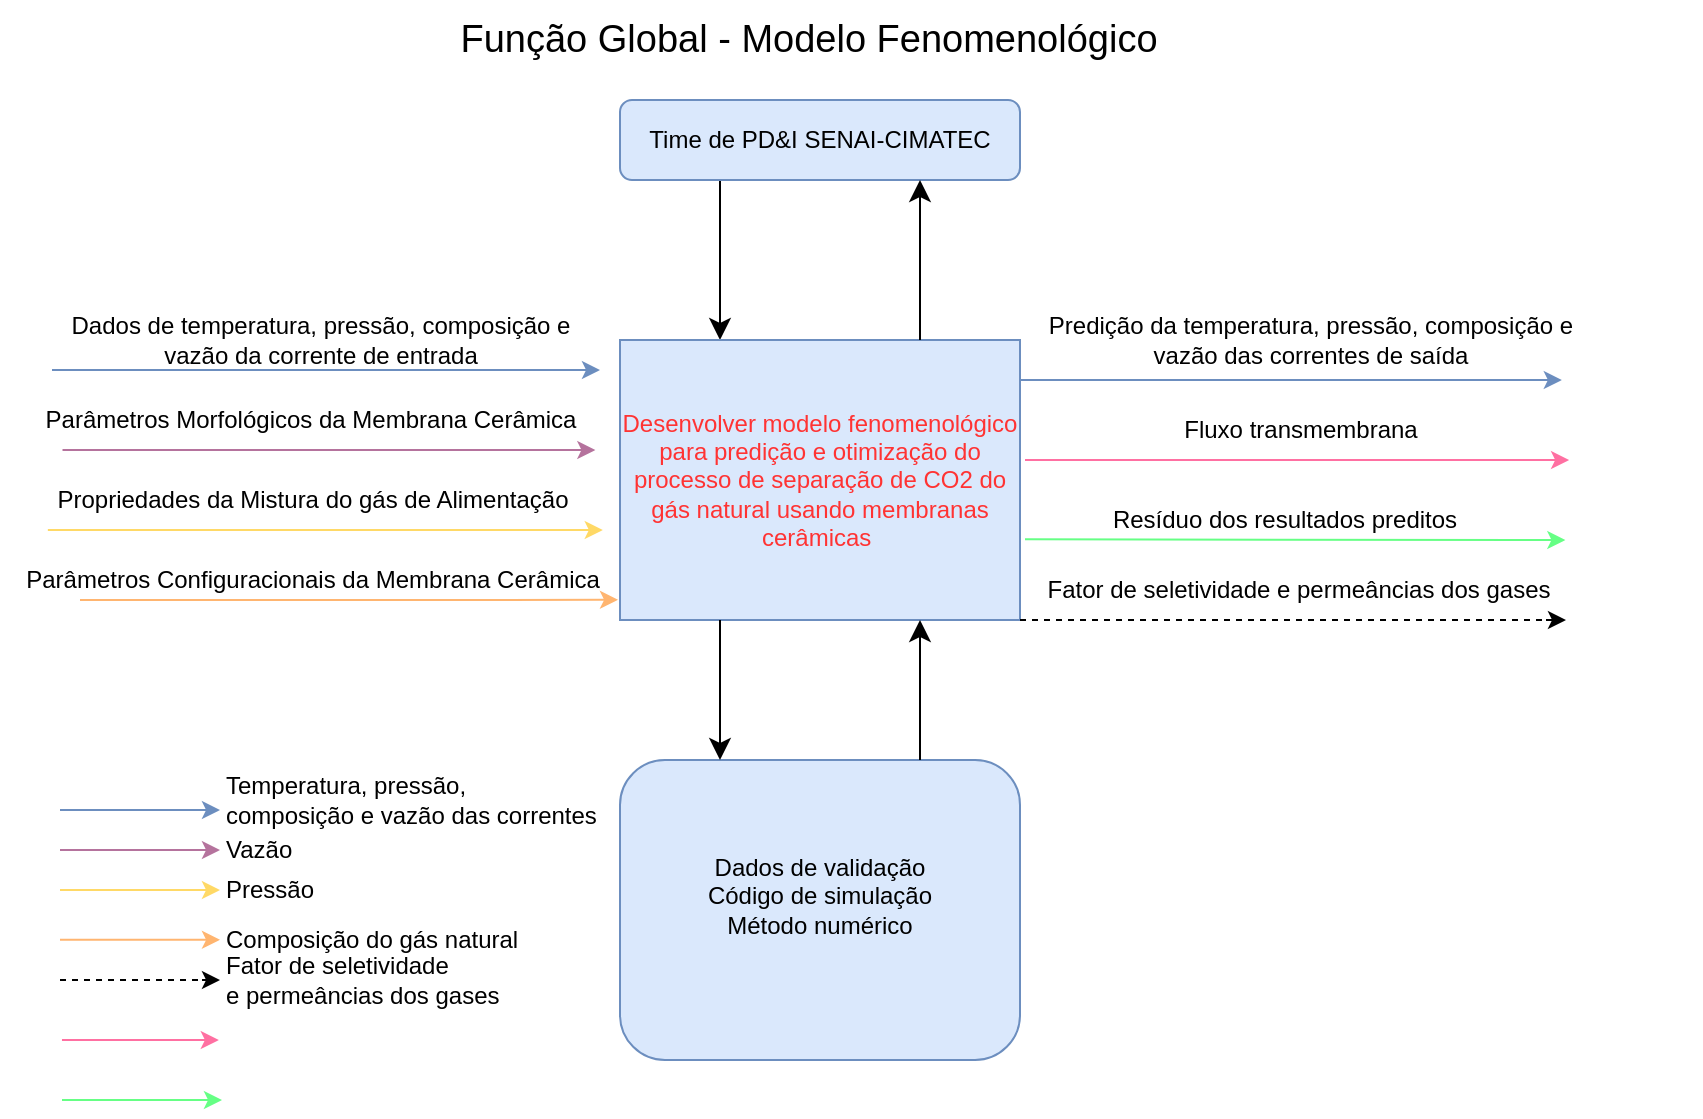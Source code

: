 <mxfile version="21.1.4" type="github">
  <diagram name="Page-1" id="rZvOIUDb-UgiruIImso8">
    <mxGraphModel dx="794" dy="470" grid="1" gridSize="10" guides="1" tooltips="1" connect="1" arrows="1" fold="1" page="1" pageScale="1" pageWidth="850" pageHeight="1100" math="0" shadow="0">
      <root>
        <mxCell id="0" />
        <mxCell id="1" parent="0" />
        <mxCell id="9GcNmrUak-LWxILDc-qs-1" value="" style="rounded=0;html=1;jettySize=auto;orthogonalLoop=1;fontSize=11;endArrow=classic;endFill=1;endSize=8;strokeWidth=1;shadow=0;labelBackgroundColor=none;edgeStyle=orthogonalEdgeStyle;exitX=0.25;exitY=1;exitDx=0;exitDy=0;entryX=0.25;entryY=0;entryDx=0;entryDy=0;" parent="1" source="9GcNmrUak-LWxILDc-qs-2" target="9GcNmrUak-LWxILDc-qs-3" edge="1">
          <mxGeometry relative="1" as="geometry">
            <mxPoint x="350" y="180" as="targetPoint" />
          </mxGeometry>
        </mxCell>
        <mxCell id="9GcNmrUak-LWxILDc-qs-2" value="Time de PD&amp;amp;I SENAI-CIMATEC" style="rounded=1;whiteSpace=wrap;html=1;fontSize=12;glass=0;strokeWidth=1;shadow=0;fillColor=#dae8fc;strokeColor=#6c8ebf;" parent="1" vertex="1">
          <mxGeometry x="320" y="60" width="200" height="40" as="geometry" />
        </mxCell>
        <mxCell id="9GcNmrUak-LWxILDc-qs-3" value="&lt;font color=&quot;#ff3333&quot;&gt;Desenvolver modelo fenomenológico para predição e otimização do processo de separação de CO2 do gás natural usando membranas cerâmicas&amp;nbsp;&lt;/font&gt;" style="rounded=0;whiteSpace=wrap;html=1;fillColor=#dae8fc;strokeColor=#6c8ebf;" parent="1" vertex="1">
          <mxGeometry x="320" y="180" width="200" height="140" as="geometry" />
        </mxCell>
        <mxCell id="9GcNmrUak-LWxILDc-qs-7" value="&lt;div&gt;Dados de validação&lt;/div&gt;&lt;div&gt;Código de simulação&lt;/div&gt;&lt;div&gt;Método numérico&lt;/div&gt;&lt;div&gt;&lt;br&gt;&lt;/div&gt;" style="rounded=1;whiteSpace=wrap;html=1;fontSize=12;glass=0;strokeWidth=1;shadow=0;fillColor=#dae8fc;strokeColor=#6c8ebf;" parent="1" vertex="1">
          <mxGeometry x="320" y="390" width="200" height="150" as="geometry" />
        </mxCell>
        <mxCell id="9GcNmrUak-LWxILDc-qs-8" value="" style="rounded=0;html=1;jettySize=auto;orthogonalLoop=1;fontSize=11;endArrow=classic;endFill=1;endSize=8;strokeWidth=1;shadow=0;labelBackgroundColor=none;edgeStyle=orthogonalEdgeStyle;exitX=0.75;exitY=0;exitDx=0;exitDy=0;entryX=0.75;entryY=1;entryDx=0;entryDy=0;" parent="1" source="9GcNmrUak-LWxILDc-qs-3" target="9GcNmrUak-LWxILDc-qs-2" edge="1">
          <mxGeometry relative="1" as="geometry">
            <mxPoint x="378" y="110" as="sourcePoint" />
            <mxPoint x="378" y="190" as="targetPoint" />
          </mxGeometry>
        </mxCell>
        <mxCell id="9GcNmrUak-LWxILDc-qs-9" value="" style="rounded=0;html=1;jettySize=auto;orthogonalLoop=1;fontSize=11;endArrow=classic;endFill=1;endSize=8;strokeWidth=1;shadow=0;labelBackgroundColor=none;edgeStyle=orthogonalEdgeStyle;exitX=0.25;exitY=1;exitDx=0;exitDy=0;entryX=0.25;entryY=0;entryDx=0;entryDy=0;" parent="1" source="9GcNmrUak-LWxILDc-qs-3" target="9GcNmrUak-LWxILDc-qs-7" edge="1">
          <mxGeometry relative="1" as="geometry">
            <mxPoint x="388" y="120" as="sourcePoint" />
            <mxPoint x="410" y="410" as="targetPoint" />
          </mxGeometry>
        </mxCell>
        <mxCell id="9GcNmrUak-LWxILDc-qs-10" value="" style="rounded=0;html=1;jettySize=auto;orthogonalLoop=1;fontSize=11;endArrow=classic;endFill=1;endSize=8;strokeWidth=1;shadow=0;labelBackgroundColor=none;edgeStyle=orthogonalEdgeStyle;exitX=0.75;exitY=0;exitDx=0;exitDy=0;entryX=0.75;entryY=1;entryDx=0;entryDy=0;" parent="1" source="9GcNmrUak-LWxILDc-qs-7" target="9GcNmrUak-LWxILDc-qs-3" edge="1">
          <mxGeometry relative="1" as="geometry">
            <mxPoint x="398" y="130" as="sourcePoint" />
            <mxPoint x="460" y="400" as="targetPoint" />
          </mxGeometry>
        </mxCell>
        <mxCell id="9GcNmrUak-LWxILDc-qs-26" value="Função Global - Modelo Fenomenológico" style="text;html=1;align=center;verticalAlign=middle;resizable=0;points=[];autosize=1;strokeColor=none;fillColor=none;fontSize=19;" parent="1" vertex="1">
          <mxGeometry x="229" y="10" width="370" height="40" as="geometry" />
        </mxCell>
        <mxCell id="tpiX2UqeTkmQybxUgkPM-10" value="" style="group" parent="1" vertex="1" connectable="0">
          <mxGeometry x="20" y="180" width="300" height="25" as="geometry" />
        </mxCell>
        <mxCell id="9GcNmrUak-LWxILDc-qs-6" style="edgeStyle=orthogonalEdgeStyle;rounded=0;orthogonalLoop=1;jettySize=auto;html=1;fillColor=#9933FF;strokeColor=#6c8ebf;" parent="tpiX2UqeTkmQybxUgkPM-10" edge="1">
          <mxGeometry relative="1" as="geometry">
            <mxPoint x="290" y="15" as="targetPoint" />
            <mxPoint x="16" y="15" as="sourcePoint" />
            <Array as="points">
              <mxPoint x="35" y="15" />
            </Array>
          </mxGeometry>
        </mxCell>
        <mxCell id="tpiX2UqeTkmQybxUgkPM-11" value="" style="group" parent="1" vertex="1" connectable="0">
          <mxGeometry x="60" y="220" width="240.99" height="25" as="geometry" />
        </mxCell>
        <mxCell id="tpiX2UqeTkmQybxUgkPM-1" style="edgeStyle=orthogonalEdgeStyle;rounded=0;orthogonalLoop=1;jettySize=auto;html=1;fillColor=#dae8fc;strokeColor=#B5739D;" parent="tpiX2UqeTkmQybxUgkPM-11" edge="1">
          <mxGeometry relative="1" as="geometry">
            <mxPoint x="247.684" y="15" as="targetPoint" />
            <mxPoint x="-18.744" y="15" as="sourcePoint" />
            <Array as="points">
              <mxPoint x="6.694" y="15" />
            </Array>
          </mxGeometry>
        </mxCell>
        <mxCell id="tpiX2UqeTkmQybxUgkPM-12" value="" style="group" parent="1" vertex="1" connectable="0">
          <mxGeometry x="39.5" y="260" width="270.5" height="25" as="geometry" />
        </mxCell>
        <mxCell id="tpiX2UqeTkmQybxUgkPM-3" style="edgeStyle=orthogonalEdgeStyle;rounded=0;orthogonalLoop=1;jettySize=auto;html=1;fillColor=#dae8fc;strokeColor=#FFD966;" parent="tpiX2UqeTkmQybxUgkPM-12" edge="1">
          <mxGeometry relative="1" as="geometry">
            <mxPoint x="271.899" y="15" as="targetPoint" />
            <mxPoint x="-5.577" y="15" as="sourcePoint" />
            <Array as="points">
              <mxPoint x="20.915" y="15" />
            </Array>
          </mxGeometry>
        </mxCell>
        <mxCell id="tpiX2UqeTkmQybxUgkPM-4" value="Propriedades da Mistura do gás de Alimentação" style="text;html=1;align=center;verticalAlign=middle;resizable=0;points=[];autosize=1;strokeColor=none;fillColor=none;" parent="tpiX2UqeTkmQybxUgkPM-12" vertex="1">
          <mxGeometry x="-13.713" y="-15" width="280" height="30" as="geometry" />
        </mxCell>
        <mxCell id="tpiX2UqeTkmQybxUgkPM-34" value="" style="group" parent="1" vertex="1" connectable="0">
          <mxGeometry x="522.5" y="220" width="277.5" height="25" as="geometry" />
        </mxCell>
        <mxCell id="9GcNmrUak-LWxILDc-qs-19" style="edgeStyle=orthogonalEdgeStyle;rounded=0;orthogonalLoop=1;jettySize=auto;html=1;fillColor=#dae8fc;strokeColor=#ff70a2;" parent="tpiX2UqeTkmQybxUgkPM-34" edge="1">
          <mxGeometry relative="1" as="geometry">
            <mxPoint x="272.059" y="20" as="targetPoint" />
            <mxPoint y="20" as="sourcePoint" />
            <Array as="points">
              <mxPoint x="174.118" y="20" />
              <mxPoint x="174.118" y="20" />
            </Array>
          </mxGeometry>
        </mxCell>
        <mxCell id="tpiX2UqeTkmQybxUgkPM-38" value="" style="group" parent="1" vertex="1" connectable="0">
          <mxGeometry x="520" y="180" width="340" height="60" as="geometry" />
        </mxCell>
        <mxCell id="tpiX2UqeTkmQybxUgkPM-40" style="edgeStyle=orthogonalEdgeStyle;rounded=0;orthogonalLoop=1;jettySize=auto;html=1;fillColor=#dae8fc;strokeColor=#6c8ebf;" parent="tpiX2UqeTkmQybxUgkPM-38" edge="1">
          <mxGeometry relative="1" as="geometry">
            <mxPoint x="270.916" y="20" as="targetPoint" />
            <mxPoint y="20" as="sourcePoint" />
            <Array as="points">
              <mxPoint y="20" />
            </Array>
          </mxGeometry>
        </mxCell>
        <mxCell id="9GcNmrUak-LWxILDc-qs-14" value="Fluxo transmembrana" style="text;html=1;align=center;verticalAlign=middle;resizable=0;points=[];autosize=1;strokeColor=none;fillColor=none;" parent="tpiX2UqeTkmQybxUgkPM-38" vertex="1">
          <mxGeometry x="70" y="30" width="140" height="30" as="geometry" />
        </mxCell>
        <mxCell id="tpiX2UqeTkmQybxUgkPM-41" value="" style="group" parent="1" vertex="1" connectable="0">
          <mxGeometry x="554" y="295" width="256" height="25" as="geometry" />
        </mxCell>
        <mxCell id="tpiX2UqeTkmQybxUgkPM-42" value="Fator de seletividade e permeâncias dos gases" style="text;html=1;align=center;verticalAlign=middle;resizable=0;points=[];autosize=1;strokeColor=none;fillColor=none;" parent="tpiX2UqeTkmQybxUgkPM-41" vertex="1">
          <mxGeometry x="-30.199" y="-5" width="270" height="30" as="geometry" />
        </mxCell>
        <mxCell id="tpiX2UqeTkmQybxUgkPM-79" value="&lt;div align=&quot;left&quot;&gt;Vazão&lt;/div&gt;" style="text;html=1;align=left;verticalAlign=middle;resizable=0;points=[];autosize=1;strokeColor=none;fillColor=none;" parent="1" vertex="1">
          <mxGeometry x="120.99" y="420" width="60" height="30" as="geometry" />
        </mxCell>
        <mxCell id="tpiX2UqeTkmQybxUgkPM-82" value="&lt;div align=&quot;left&quot;&gt;Pressão&lt;/div&gt;" style="text;html=1;align=left;verticalAlign=middle;resizable=0;points=[];autosize=1;strokeColor=none;fillColor=none;" parent="1" vertex="1">
          <mxGeometry x="120.99" y="440" width="70" height="30" as="geometry" />
        </mxCell>
        <mxCell id="tpiX2UqeTkmQybxUgkPM-85" value="&lt;div align=&quot;left&quot;&gt;Composição do gás natural&lt;/div&gt;" style="text;html=1;align=left;verticalAlign=middle;resizable=0;points=[];autosize=1;strokeColor=none;fillColor=none;" parent="1" vertex="1">
          <mxGeometry x="120.99" y="465" width="170" height="30" as="geometry" />
        </mxCell>
        <mxCell id="tpiX2UqeTkmQybxUgkPM-84" style="edgeStyle=orthogonalEdgeStyle;rounded=0;orthogonalLoop=1;jettySize=auto;html=1;fillColor=#dae8fc;strokeColor=#FFB570;" parent="1" edge="1">
          <mxGeometry relative="1" as="geometry">
            <mxPoint x="120" y="479.93" as="targetPoint" />
            <mxPoint x="40" y="479.93" as="sourcePoint" />
            <Array as="points" />
          </mxGeometry>
        </mxCell>
        <mxCell id="tpiX2UqeTkmQybxUgkPM-78" style="edgeStyle=orthogonalEdgeStyle;rounded=0;orthogonalLoop=1;jettySize=auto;html=1;fillColor=#dae8fc;strokeColor=#B5739D;" parent="1" edge="1">
          <mxGeometry relative="1" as="geometry">
            <mxPoint x="120" y="435" as="targetPoint" />
            <mxPoint x="40" y="435" as="sourcePoint" />
            <Array as="points" />
          </mxGeometry>
        </mxCell>
        <mxCell id="tpiX2UqeTkmQybxUgkPM-81" style="edgeStyle=orthogonalEdgeStyle;rounded=0;orthogonalLoop=1;jettySize=auto;html=1;fillColor=#dae8fc;strokeColor=#FFD966;" parent="1" edge="1">
          <mxGeometry relative="1" as="geometry">
            <mxPoint x="120" y="455" as="targetPoint" />
            <mxPoint x="40" y="455" as="sourcePoint" />
            <Array as="points">
              <mxPoint x="40" y="455" />
            </Array>
          </mxGeometry>
        </mxCell>
        <mxCell id="tpiX2UqeTkmQybxUgkPM-76" value="&lt;div align=&quot;left&quot;&gt;Temperatura, pressão,&amp;nbsp;&lt;/div&gt;&lt;div align=&quot;left&quot;&gt;composição e&amp;nbsp;&lt;span style=&quot;text-align: center;&quot;&gt;vazão das correntes&amp;nbsp;&lt;/span&gt;&lt;br&gt;&lt;/div&gt;" style="text;html=1;align=left;verticalAlign=middle;resizable=0;points=[];autosize=1;strokeColor=none;fillColor=none;" parent="1" vertex="1">
          <mxGeometry x="120.995" y="390" width="210" height="40" as="geometry" />
        </mxCell>
        <mxCell id="tpiX2UqeTkmQybxUgkPM-75" style="edgeStyle=orthogonalEdgeStyle;rounded=0;orthogonalLoop=1;jettySize=auto;html=1;fillColor=#9933FF;strokeColor=#6c8ebf;" parent="1" edge="1">
          <mxGeometry relative="1" as="geometry">
            <mxPoint x="120" y="415" as="targetPoint" />
            <mxPoint x="40" y="415" as="sourcePoint" />
            <Array as="points" />
          </mxGeometry>
        </mxCell>
        <mxCell id="tpiX2UqeTkmQybxUgkPM-97" value="" style="group" parent="1" vertex="1" connectable="0">
          <mxGeometry x="520" y="320" width="250" as="geometry" />
        </mxCell>
        <mxCell id="tpiX2UqeTkmQybxUgkPM-98" value="" style="endArrow=none;dashed=1;html=1;rounded=0;shadow=0;strokeColor=#000000;fillColor=#9933FF;" parent="tpiX2UqeTkmQybxUgkPM-97" edge="1">
          <mxGeometry width="50" height="50" relative="1" as="geometry">
            <mxPoint as="sourcePoint" />
            <mxPoint x="263.889" as="targetPoint" />
          </mxGeometry>
        </mxCell>
        <mxCell id="G2fZmf2o2PStY0HnktH1-1" value="" style="group" parent="1" vertex="1" connectable="0">
          <mxGeometry x="522.5" y="260" width="217.5" height="25" as="geometry" />
        </mxCell>
        <mxCell id="tpiX2UqeTkmQybxUgkPM-37" style="edgeStyle=orthogonalEdgeStyle;rounded=0;orthogonalLoop=1;jettySize=auto;html=1;fillColor=#dae8fc;strokeColor=#66ff85;" parent="G2fZmf2o2PStY0HnktH1-1" edge="1">
          <mxGeometry relative="1" as="geometry">
            <mxPoint x="270.186" y="20" as="targetPoint" />
            <mxPoint y="19.67" as="sourcePoint" />
            <Array as="points">
              <mxPoint y="19.67" />
            </Array>
          </mxGeometry>
        </mxCell>
        <mxCell id="gT1zug3m3cpek1p1BIkb-1" value="Fator de seletividade &lt;br&gt;e permeâncias dos gases" style="text;html=1;align=left;verticalAlign=middle;resizable=0;points=[];autosize=1;strokeColor=none;fillColor=none;" parent="1" vertex="1">
          <mxGeometry x="120.993" y="480" width="160" height="40" as="geometry" />
        </mxCell>
        <mxCell id="gT1zug3m3cpek1p1BIkb-2" value="" style="group" parent="1" vertex="1" connectable="0">
          <mxGeometry x="40" y="500" width="71" as="geometry" />
        </mxCell>
        <mxCell id="gT1zug3m3cpek1p1BIkb-3" value="" style="endArrow=none;dashed=1;html=1;rounded=0;shadow=0;strokeColor=#000000;fillColor=#9933FF;" parent="gT1zug3m3cpek1p1BIkb-2" edge="1">
          <mxGeometry width="50" height="50" relative="1" as="geometry">
            <mxPoint as="sourcePoint" />
            <mxPoint x="70.582" as="targetPoint" />
          </mxGeometry>
        </mxCell>
        <mxCell id="gT1zug3m3cpek1p1BIkb-4" value="" style="endArrow=classic;html=1;rounded=0;shadow=0;strokeColor=#000000;fillColor=#9933FF;" parent="gT1zug3m3cpek1p1BIkb-2" edge="1">
          <mxGeometry width="50" height="50" relative="1" as="geometry">
            <mxPoint x="71" as="sourcePoint" />
            <mxPoint x="80" as="targetPoint" />
          </mxGeometry>
        </mxCell>
        <mxCell id="tpiX2UqeTkmQybxUgkPM-6" value="Parâmetros Configuracionais da Membrana Cerâmica" style="text;html=1;align=center;verticalAlign=middle;resizable=0;points=[];autosize=1;strokeColor=none;fillColor=none;" parent="1" vertex="1">
          <mxGeometry x="10.99" y="285" width="310" height="30" as="geometry" />
        </mxCell>
        <mxCell id="gT1zug3m3cpek1p1BIkb-13" style="edgeStyle=orthogonalEdgeStyle;rounded=0;orthogonalLoop=1;jettySize=auto;html=1;fillColor=#dae8fc;strokeColor=#FFB570;" parent="1" edge="1">
          <mxGeometry relative="1" as="geometry">
            <mxPoint x="319" y="309.92" as="targetPoint" />
            <mxPoint x="50" y="310" as="sourcePoint" />
            <Array as="points">
              <mxPoint x="115" y="309.92" />
            </Array>
          </mxGeometry>
        </mxCell>
        <mxCell id="tpiX2UqeTkmQybxUgkPM-99" value="" style="endArrow=classic;html=1;rounded=0;shadow=0;strokeColor=#000000;fillColor=#9933FF;" parent="1" edge="1">
          <mxGeometry width="50" height="50" relative="1" as="geometry">
            <mxPoint x="783" y="320" as="sourcePoint" />
            <mxPoint x="793" y="320" as="targetPoint" />
            <Array as="points">
              <mxPoint x="793" y="320" />
            </Array>
          </mxGeometry>
        </mxCell>
        <mxCell id="tpiX2UqeTkmQybxUgkPM-2" value="Parâmetros Morfológicos da Membrana Cerâmica" style="text;html=1;align=center;verticalAlign=middle;resizable=0;points=[];autosize=1;strokeColor=none;fillColor=none;" parent="1" vertex="1">
          <mxGeometry x="20" y="205" width="290" height="30" as="geometry" />
        </mxCell>
        <mxCell id="tpiX2UqeTkmQybxUgkPM-39" value="Predição da temperatura, pressão, composição e&lt;br style=&quot;border-color: var(--border-color);&quot;&gt;vazão das correntes de saída" style="text;html=1;align=center;verticalAlign=middle;resizable=0;points=[];autosize=1;strokeColor=none;fillColor=none;" parent="1" vertex="1">
          <mxGeometry x="520" y="160" width="290" height="40" as="geometry" />
        </mxCell>
        <mxCell id="9GcNmrUak-LWxILDc-qs-11" value="Dados de temperatura, pressão, composição e &lt;br&gt;vazão da corrente de entrada" style="text;html=1;align=center;verticalAlign=middle;resizable=0;points=[];autosize=1;strokeColor=none;fillColor=none;" parent="1" vertex="1">
          <mxGeometry x="35" y="160" width="270" height="40" as="geometry" />
        </mxCell>
        <mxCell id="1WJ2X0ivUdaweF878MrX-2" value="" style="group" vertex="1" connectable="0" parent="1">
          <mxGeometry x="40.99" y="510" width="80" height="25" as="geometry" />
        </mxCell>
        <mxCell id="1WJ2X0ivUdaweF878MrX-3" style="edgeStyle=orthogonalEdgeStyle;rounded=0;orthogonalLoop=1;jettySize=auto;html=1;fillColor=#dae8fc;strokeColor=#ff70a2;" edge="1" parent="1WJ2X0ivUdaweF878MrX-2">
          <mxGeometry relative="1" as="geometry">
            <mxPoint x="78.431" y="20" as="targetPoint" />
            <mxPoint y="20" as="sourcePoint" />
            <Array as="points">
              <mxPoint x="50.196" y="20" />
              <mxPoint x="50.196" y="20" />
            </Array>
          </mxGeometry>
        </mxCell>
        <mxCell id="tpiX2UqeTkmQybxUgkPM-36" value="Resíduo dos resultados preditos" style="text;html=1;align=center;verticalAlign=middle;resizable=0;points=[];autosize=1;strokeColor=none;fillColor=none;" parent="1" vertex="1">
          <mxGeometry x="552" y="255" width="200" height="30" as="geometry" />
        </mxCell>
        <mxCell id="1WJ2X0ivUdaweF878MrX-4" style="edgeStyle=orthogonalEdgeStyle;rounded=0;orthogonalLoop=1;jettySize=auto;html=1;fillColor=#dae8fc;strokeColor=#66ff85;" edge="1" parent="1">
          <mxGeometry relative="1" as="geometry">
            <mxPoint x="121" y="560" as="targetPoint" />
            <mxPoint x="120" y="560" as="sourcePoint" />
            <Array as="points">
              <mxPoint x="40.99" y="560" />
            </Array>
          </mxGeometry>
        </mxCell>
      </root>
    </mxGraphModel>
  </diagram>
</mxfile>
